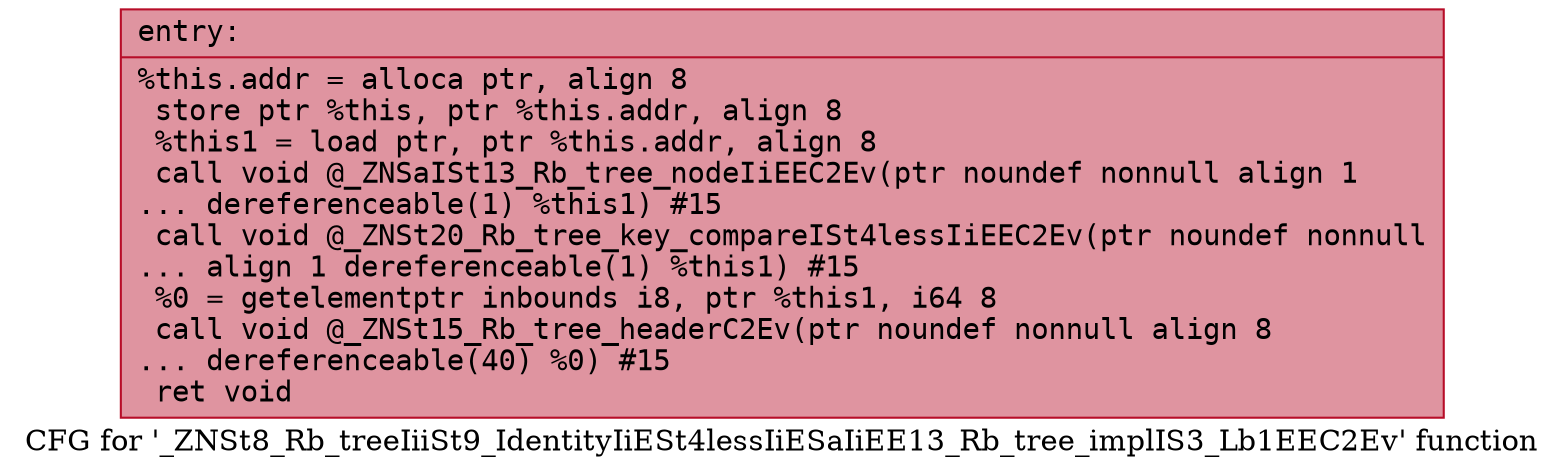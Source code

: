 digraph "CFG for '_ZNSt8_Rb_treeIiiSt9_IdentityIiESt4lessIiESaIiEE13_Rb_tree_implIS3_Lb1EEC2Ev' function" {
	label="CFG for '_ZNSt8_Rb_treeIiiSt9_IdentityIiESt4lessIiESaIiEE13_Rb_tree_implIS3_Lb1EEC2Ev' function";

	Node0x55aea91c67f0 [shape=record,color="#b70d28ff", style=filled, fillcolor="#b70d2870" fontname="Courier",label="{entry:\l|  %this.addr = alloca ptr, align 8\l  store ptr %this, ptr %this.addr, align 8\l  %this1 = load ptr, ptr %this.addr, align 8\l  call void @_ZNSaISt13_Rb_tree_nodeIiEEC2Ev(ptr noundef nonnull align 1\l... dereferenceable(1) %this1) #15\l  call void @_ZNSt20_Rb_tree_key_compareISt4lessIiEEC2Ev(ptr noundef nonnull\l... align 1 dereferenceable(1) %this1) #15\l  %0 = getelementptr inbounds i8, ptr %this1, i64 8\l  call void @_ZNSt15_Rb_tree_headerC2Ev(ptr noundef nonnull align 8\l... dereferenceable(40) %0) #15\l  ret void\l}"];
}
